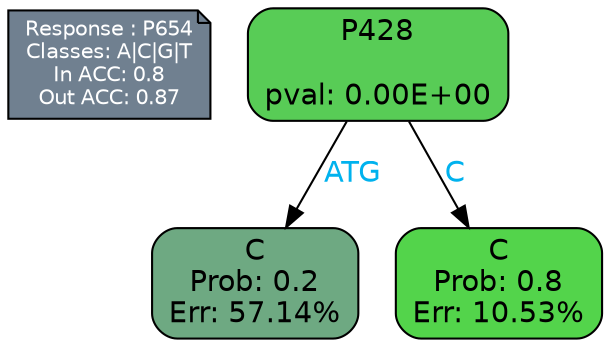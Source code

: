 digraph Tree {
node [shape=box, style="filled, rounded", color="black", fontname=helvetica] ;
graph [ranksep=equally, splines=polylines, bgcolor=transparent, dpi=600] ;
edge [fontname=helvetica] ;
LEGEND [label="Response : P654
Classes: A|C|G|T
In ACC: 0.8
Out ACC: 0.87
",shape=note,align=left,style=filled,fillcolor="slategray",fontcolor="white",fontsize=10];1 [label="P428

pval: 0.00E+00", fillcolor="#58cc56"] ;
2 [label="C
Prob: 0.2
Err: 57.14%", fillcolor="#6ea982"] ;
3 [label="C
Prob: 0.8
Err: 10.53%", fillcolor="#53d44b"] ;
1 -> 2 [label="ATG",fontcolor=deepskyblue2] ;
1 -> 3 [label="C",fontcolor=deepskyblue2] ;
{rank = same; 2;3;}{rank = same; LEGEND;1;}}